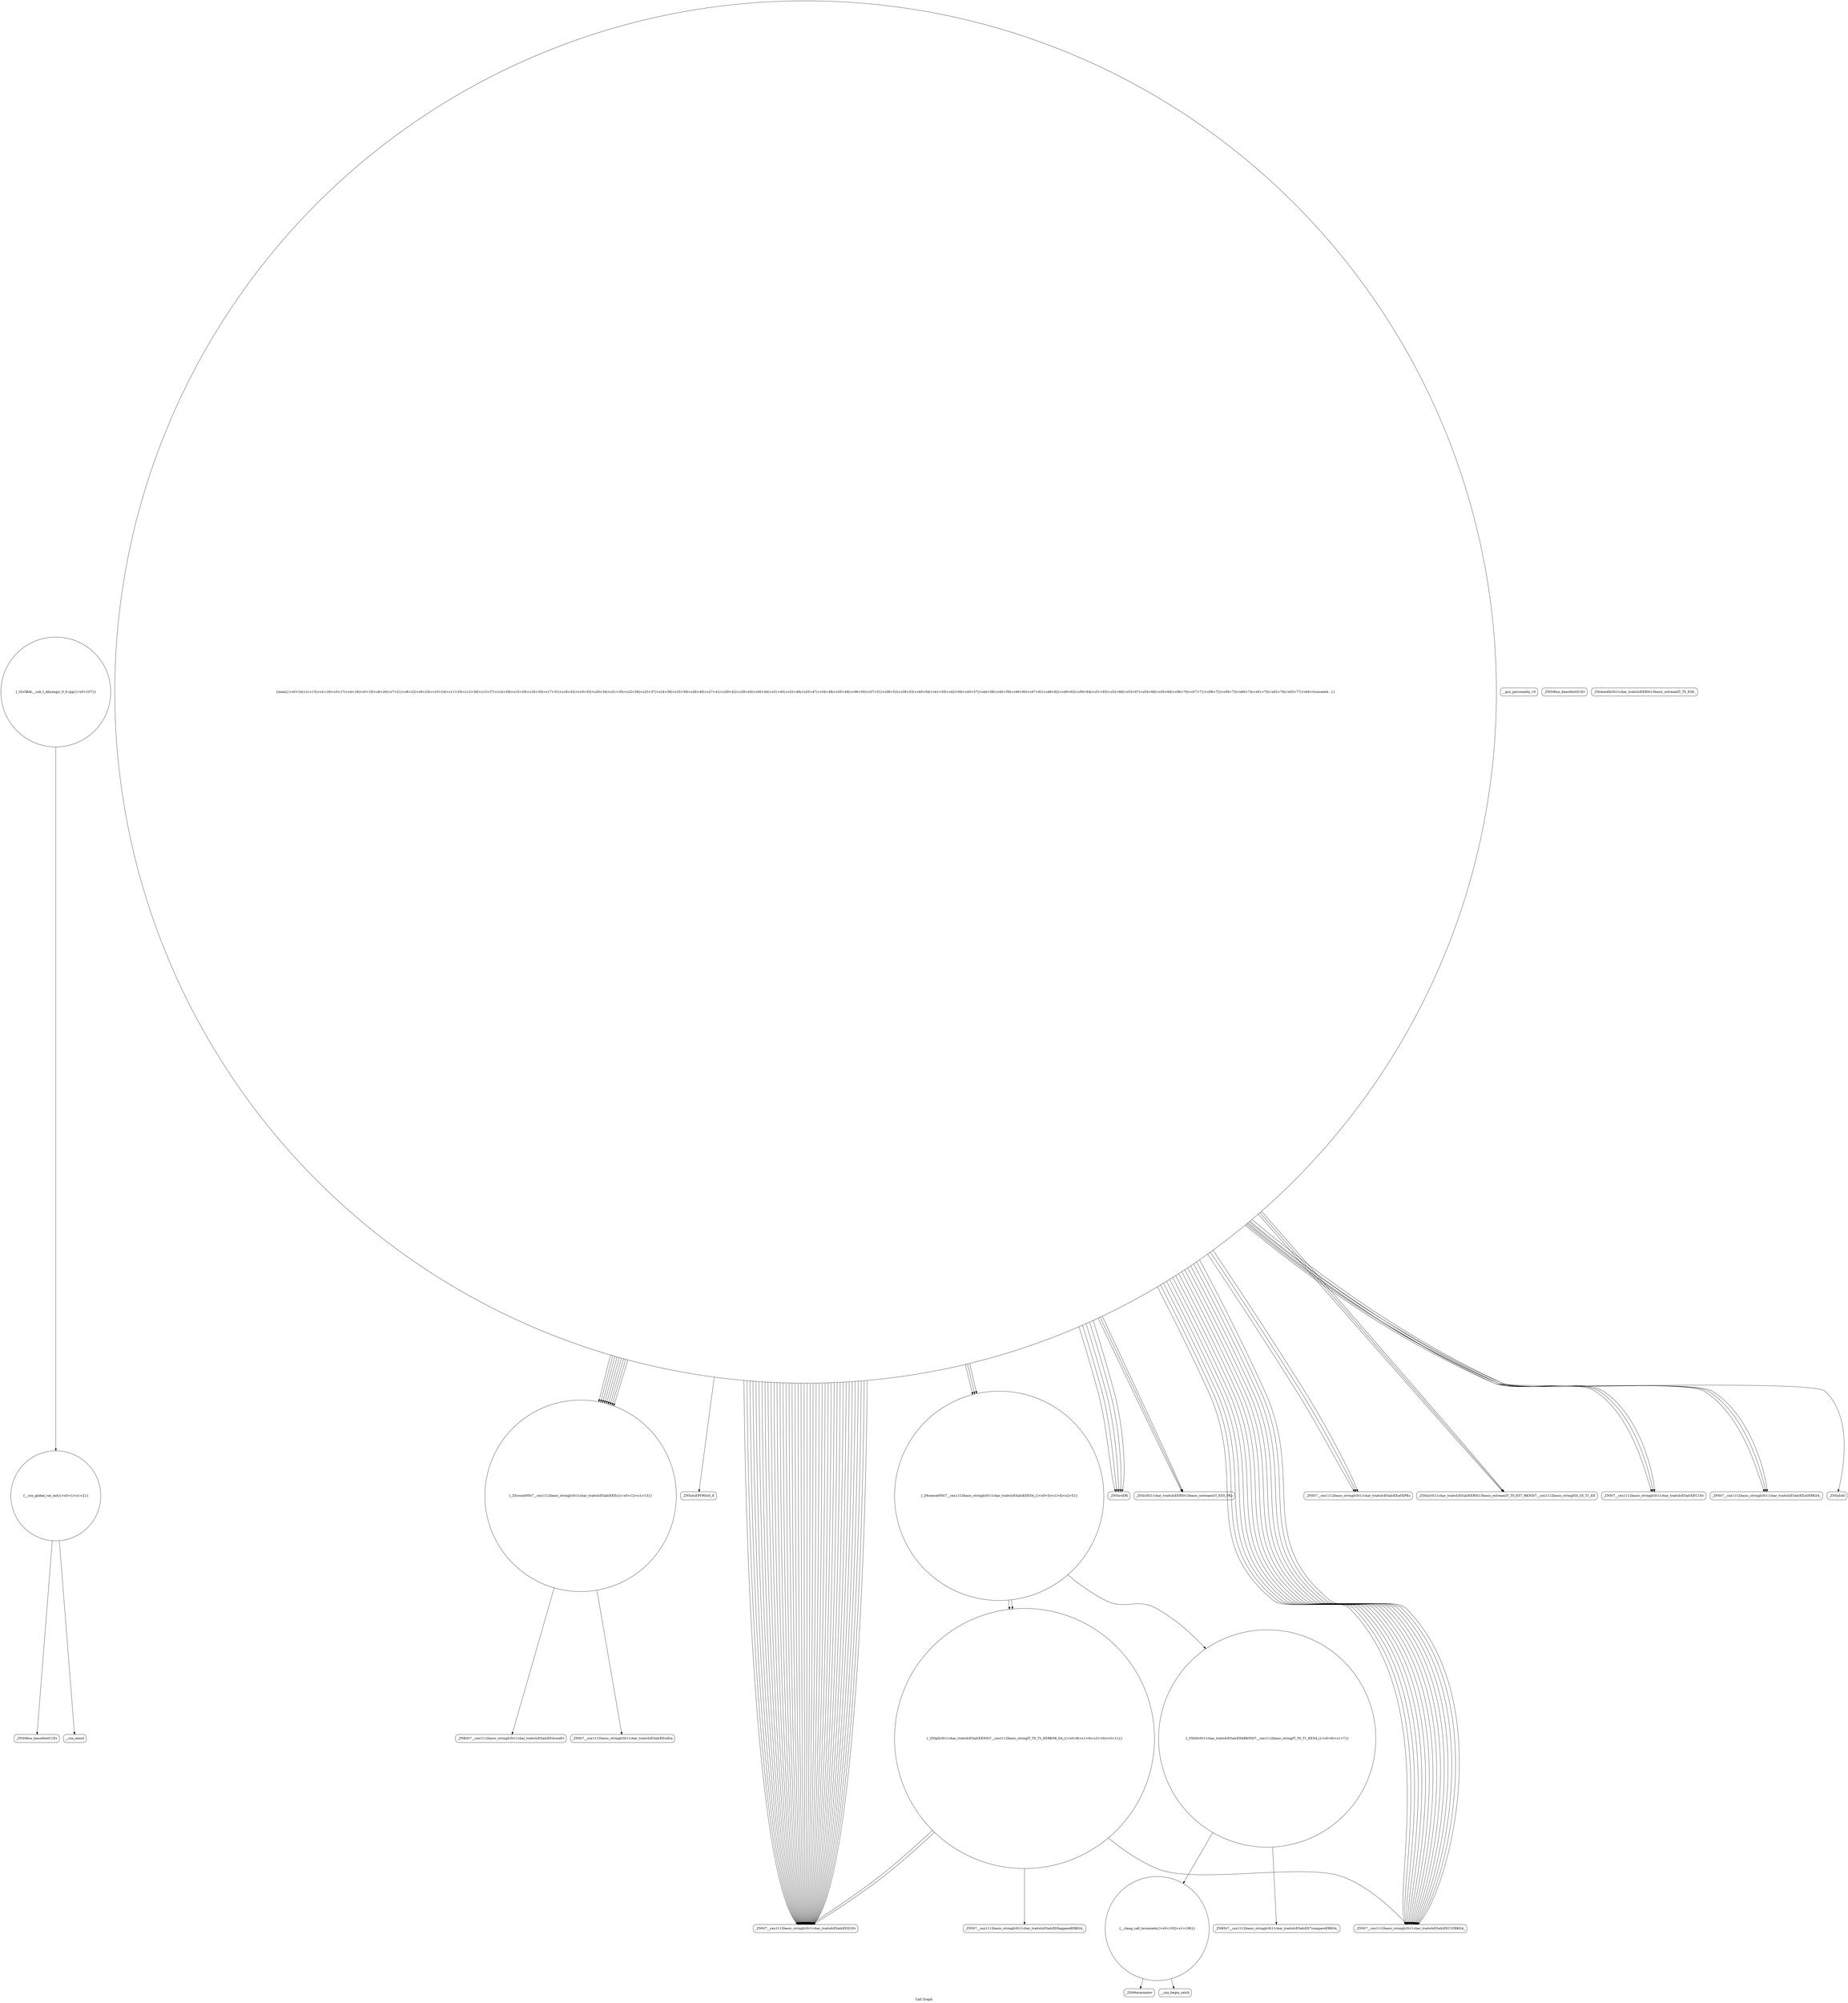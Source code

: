 digraph "Call Graph" {
	label="Call Graph";

	Node0x55759f5d4380 [shape=record,shape=circle,label="{__cxx_global_var_init|{<s0>1|<s1>2}}"];
	Node0x55759f5d4380:s0 -> Node0x55759f5d4810[color=black];
	Node0x55759f5d4380:s1 -> Node0x55759f5d4910[color=black];
	Node0x55759f5d5490 [shape=record,shape=Mrecord,label="{_ZSt9terminatev}"];
	Node0x55759f5d4b10 [shape=record,shape=circle,label="{_Z5countNSt7__cxx1112basic_stringIcSt11char_traitsIcESaIcEEEc|{<s0>12|<s1>13}}"];
	Node0x55759f5d4b10:s0 -> Node0x55759f5d4b90[color=black];
	Node0x55759f5d4b10:s1 -> Node0x55759f5d4c10[color=black];
	Node0x55759f5d4e90 [shape=record,shape=Mrecord,label="{__gxx_personality_v0}"];
	Node0x55759f5d5210 [shape=record,shape=Mrecord,label="{_ZNSolsEPFRSoS_E}"];
	Node0x55759f5d4890 [shape=record,shape=Mrecord,label="{_ZNSt8ios_base4InitD1Ev}"];
	Node0x55759f5d5590 [shape=record,shape=circle,label="{_GLOBAL__sub_I_Ahyangyi_0_0.cpp|{<s0>107}}"];
	Node0x55759f5d5590:s0 -> Node0x55759f5d4380[color=black];
	Node0x55759f5d4c10 [shape=record,shape=Mrecord,label="{_ZNSt7__cxx1112basic_stringIcSt11char_traitsIcESaIcEEixEm}"];
	Node0x55759f5d4f90 [shape=record,shape=Mrecord,label="{_ZNSt7__cxx1112basic_stringIcSt11char_traitsIcESaIcEED1Ev}"];
	Node0x55759f5d5310 [shape=record,shape=Mrecord,label="{_ZNKSt7__cxx1112basic_stringIcSt11char_traitsIcESaIcEE7compareERKS4_}"];
	Node0x55759f5d4990 [shape=record,shape=circle,label="{_Z6concatNSt7__cxx1112basic_stringIcSt11char_traitsIcESaIcEEES4_|{<s0>3|<s1>4|<s2>5}}"];
	Node0x55759f5d4990:s0 -> Node0x55759f5d4a10[color=black];
	Node0x55759f5d4990:s1 -> Node0x55759f5d4a90[color=black];
	Node0x55759f5d4990:s2 -> Node0x55759f5d4a90[color=black];
	Node0x55759f5d4d10 [shape=record,shape=Mrecord,label="{_ZNSirsERi}"];
	Node0x55759f5d5090 [shape=record,shape=Mrecord,label="{_ZStlsISt11char_traitsIcEERSt13basic_ostreamIcT_ES5_PKc}"];
	Node0x55759f5d5410 [shape=record,shape=Mrecord,label="{__cxa_begin_catch}"];
	Node0x55759f5d4a90 [shape=record,shape=circle,label="{_ZStplIcSt11char_traitsIcESaIcEENSt7__cxx1112basic_stringIT_T0_T1_EERKS8_SA_|{<s0>8|<s1>9|<s2>10|<s3>11}}"];
	Node0x55759f5d4a90:s0 -> Node0x55759f5d4f10[color=black];
	Node0x55759f5d4a90:s1 -> Node0x55759f5d5510[color=black];
	Node0x55759f5d4a90:s2 -> Node0x55759f5d4f90[color=black];
	Node0x55759f5d4a90:s3 -> Node0x55759f5d4f90[color=black];
	Node0x55759f5d4e10 [shape=record,shape=Mrecord,label="{_ZNSt7__cxx1112basic_stringIcSt11char_traitsIcESaIcEEaSEPKc}"];
	Node0x55759f5d5190 [shape=record,shape=Mrecord,label="{_ZStlsIcSt11char_traitsIcESaIcEERSt13basic_ostreamIT_T0_ES7_RKNSt7__cxx1112basic_stringIS4_S5_T1_EE}"];
	Node0x55759f5d4810 [shape=record,shape=Mrecord,label="{_ZNSt8ios_base4InitC1Ev}"];
	Node0x55759f5d5510 [shape=record,shape=Mrecord,label="{_ZNSt7__cxx1112basic_stringIcSt11char_traitsIcESaIcEE6appendERKS4_}"];
	Node0x55759f5d4b90 [shape=record,shape=Mrecord,label="{_ZNKSt7__cxx1112basic_stringIcSt11char_traitsIcESaIcEE4sizeEv}"];
	Node0x55759f5d4f10 [shape=record,shape=Mrecord,label="{_ZNSt7__cxx1112basic_stringIcSt11char_traitsIcESaIcEEC1ERKS4_}"];
	Node0x55759f5d5290 [shape=record,shape=Mrecord,label="{_ZSt4endlIcSt11char_traitsIcEERSt13basic_ostreamIT_T0_ES6_}"];
	Node0x55759f5d4910 [shape=record,shape=Mrecord,label="{__cxa_atexit}"];
	Node0x55759f5d4c90 [shape=record,shape=circle,label="{main|{<s0>14|<s1>15|<s2>16|<s3>17|<s4>18|<s5>19|<s6>20|<s7>21|<s8>22|<s9>23|<s10>24|<s11>25|<s12>26|<s13>27|<s14>28|<s15>29|<s16>30|<s17>31|<s18>32|<s19>33|<s20>34|<s21>35|<s22>36|<s23>37|<s24>38|<s25>39|<s26>40|<s27>41|<s28>42|<s29>43|<s30>44|<s31>45|<s32>46|<s33>47|<s34>48|<s35>49|<s36>50|<s37>51|<s38>52|<s39>53|<s40>54|<s41>55|<s42>56|<s43>57|<s44>58|<s45>59|<s46>60|<s47>61|<s48>62|<s49>63|<s50>64|<s51>65|<s52>66|<s53>67|<s54>68|<s55>69|<s56>70|<s57>71|<s58>72|<s59>73|<s60>74|<s61>75|<s62>76|<s63>77|<s64>truncated...}}"];
	Node0x55759f5d4c90:s0 -> Node0x55759f5d4d10[color=black];
	Node0x55759f5d4c90:s1 -> Node0x55759f5d4d10[color=black];
	Node0x55759f5d4c90:s2 -> Node0x55759f5d4d10[color=black];
	Node0x55759f5d4c90:s3 -> Node0x55759f5d4d10[color=black];
	Node0x55759f5d4c90:s4 -> Node0x55759f5d4d10[color=black];
	Node0x55759f5d4c90:s5 -> Node0x55759f5d4d90[color=black];
	Node0x55759f5d4c90:s6 -> Node0x55759f5d4d90[color=black];
	Node0x55759f5d4c90:s7 -> Node0x55759f5d4d90[color=black];
	Node0x55759f5d4c90:s8 -> Node0x55759f5d4e10[color=black];
	Node0x55759f5d4c90:s9 -> Node0x55759f5d4e10[color=black];
	Node0x55759f5d4c90:s10 -> Node0x55759f5d4e10[color=black];
	Node0x55759f5d4c90:s11 -> Node0x55759f5d4f10[color=black];
	Node0x55759f5d4c90:s12 -> Node0x55759f5d4f10[color=black];
	Node0x55759f5d4c90:s13 -> Node0x55759f5d4990[color=black];
	Node0x55759f5d4c90:s14 -> Node0x55759f5d4f90[color=black];
	Node0x55759f5d4c90:s15 -> Node0x55759f5d4f90[color=black];
	Node0x55759f5d4c90:s16 -> Node0x55759f5d4f10[color=black];
	Node0x55759f5d4c90:s17 -> Node0x55759f5d4f10[color=black];
	Node0x55759f5d4c90:s18 -> Node0x55759f5d4990[color=black];
	Node0x55759f5d4c90:s19 -> Node0x55759f5d4f90[color=black];
	Node0x55759f5d4c90:s20 -> Node0x55759f5d4f90[color=black];
	Node0x55759f5d4c90:s21 -> Node0x55759f5d4f10[color=black];
	Node0x55759f5d4c90:s22 -> Node0x55759f5d4f10[color=black];
	Node0x55759f5d4c90:s23 -> Node0x55759f5d4990[color=black];
	Node0x55759f5d4c90:s24 -> Node0x55759f5d4f90[color=black];
	Node0x55759f5d4c90:s25 -> Node0x55759f5d4f90[color=black];
	Node0x55759f5d4c90:s26 -> Node0x55759f5d5010[color=black];
	Node0x55759f5d4c90:s27 -> Node0x55759f5d5010[color=black];
	Node0x55759f5d4c90:s28 -> Node0x55759f5d5010[color=black];
	Node0x55759f5d4c90:s29 -> Node0x55759f5d4f90[color=black];
	Node0x55759f5d4c90:s30 -> Node0x55759f5d4f90[color=black];
	Node0x55759f5d4c90:s31 -> Node0x55759f5d4f90[color=black];
	Node0x55759f5d4c90:s32 -> Node0x55759f5d4f90[color=black];
	Node0x55759f5d4c90:s33 -> Node0x55759f5d4f90[color=black];
	Node0x55759f5d4c90:s34 -> Node0x55759f5d4f90[color=black];
	Node0x55759f5d4c90:s35 -> Node0x55759f5d4f90[color=black];
	Node0x55759f5d4c90:s36 -> Node0x55759f5d4f90[color=black];
	Node0x55759f5d4c90:s37 -> Node0x55759f5d4f90[color=black];
	Node0x55759f5d4c90:s38 -> Node0x55759f5d4f90[color=black];
	Node0x55759f5d4c90:s39 -> Node0x55759f5d4f90[color=black];
	Node0x55759f5d4c90:s40 -> Node0x55759f5d4f90[color=black];
	Node0x55759f5d4c90:s41 -> Node0x55759f5d5090[color=black];
	Node0x55759f5d4c90:s42 -> Node0x55759f5d5110[color=black];
	Node0x55759f5d4c90:s43 -> Node0x55759f5d5090[color=black];
	Node0x55759f5d4c90:s44 -> Node0x55759f5d4f10[color=black];
	Node0x55759f5d4c90:s45 -> Node0x55759f5d4b10[color=black];
	Node0x55759f5d4c90:s46 -> Node0x55759f5d4f10[color=black];
	Node0x55759f5d4c90:s47 -> Node0x55759f5d4b10[color=black];
	Node0x55759f5d4c90:s48 -> Node0x55759f5d4f10[color=black];
	Node0x55759f5d4c90:s49 -> Node0x55759f5d4b10[color=black];
	Node0x55759f5d4c90:s50 -> Node0x55759f5d4f90[color=black];
	Node0x55759f5d4c90:s51 -> Node0x55759f5d4f90[color=black];
	Node0x55759f5d4c90:s52 -> Node0x55759f5d4f90[color=black];
	Node0x55759f5d4c90:s53 -> Node0x55759f5d5190[color=black];
	Node0x55759f5d4c90:s54 -> Node0x55759f5d4f90[color=black];
	Node0x55759f5d4c90:s55 -> Node0x55759f5d4f90[color=black];
	Node0x55759f5d4c90:s56 -> Node0x55759f5d4f90[color=black];
	Node0x55759f5d4c90:s57 -> Node0x55759f5d4f10[color=black];
	Node0x55759f5d4c90:s58 -> Node0x55759f5d4b10[color=black];
	Node0x55759f5d4c90:s59 -> Node0x55759f5d4f10[color=black];
	Node0x55759f5d4c90:s60 -> Node0x55759f5d4b10[color=black];
	Node0x55759f5d4c90:s61 -> Node0x55759f5d4f10[color=black];
	Node0x55759f5d4c90:s62 -> Node0x55759f5d4b10[color=black];
	Node0x55759f5d4c90:s63 -> Node0x55759f5d4f90[color=black];
	Node0x55759f5d4c90:s64 -> Node0x55759f5d4f90[color=black];
	Node0x55759f5d4c90:s64 -> Node0x55759f5d4f90[color=black];
	Node0x55759f5d4c90:s64 -> Node0x55759f5d5190[color=black];
	Node0x55759f5d4c90:s64 -> Node0x55759f5d4f90[color=black];
	Node0x55759f5d4c90:s64 -> Node0x55759f5d4f90[color=black];
	Node0x55759f5d4c90:s64 -> Node0x55759f5d4f90[color=black];
	Node0x55759f5d4c90:s64 -> Node0x55759f5d4f10[color=black];
	Node0x55759f5d4c90:s64 -> Node0x55759f5d4b10[color=black];
	Node0x55759f5d4c90:s64 -> Node0x55759f5d4f10[color=black];
	Node0x55759f5d4c90:s64 -> Node0x55759f5d4b10[color=black];
	Node0x55759f5d4c90:s64 -> Node0x55759f5d4f10[color=black];
	Node0x55759f5d4c90:s64 -> Node0x55759f5d4b10[color=black];
	Node0x55759f5d4c90:s64 -> Node0x55759f5d4f90[color=black];
	Node0x55759f5d4c90:s64 -> Node0x55759f5d4f90[color=black];
	Node0x55759f5d4c90:s64 -> Node0x55759f5d4f90[color=black];
	Node0x55759f5d4c90:s64 -> Node0x55759f5d5190[color=black];
	Node0x55759f5d4c90:s64 -> Node0x55759f5d4f90[color=black];
	Node0x55759f5d4c90:s64 -> Node0x55759f5d4f90[color=black];
	Node0x55759f5d4c90:s64 -> Node0x55759f5d4f90[color=black];
	Node0x55759f5d4c90:s64 -> Node0x55759f5d5090[color=black];
	Node0x55759f5d4c90:s64 -> Node0x55759f5d5210[color=black];
	Node0x55759f5d4c90:s64 -> Node0x55759f5d4f90[color=black];
	Node0x55759f5d4c90:s64 -> Node0x55759f5d4f90[color=black];
	Node0x55759f5d4c90:s64 -> Node0x55759f5d4f90[color=black];
	Node0x55759f5d4c90:s64 -> Node0x55759f5d4f90[color=black];
	Node0x55759f5d4c90:s64 -> Node0x55759f5d4f90[color=black];
	Node0x55759f5d4c90:s64 -> Node0x55759f5d4f90[color=black];
	Node0x55759f5d5010 [shape=record,shape=Mrecord,label="{_ZNSt7__cxx1112basic_stringIcSt11char_traitsIcESaIcEEaSERKS4_}"];
	Node0x55759f5d5390 [shape=record,shape=circle,label="{__clang_call_terminate|{<s0>105|<s1>106}}"];
	Node0x55759f5d5390:s0 -> Node0x55759f5d5410[color=black];
	Node0x55759f5d5390:s1 -> Node0x55759f5d5490[color=black];
	Node0x55759f5d4a10 [shape=record,shape=circle,label="{_ZStltIcSt11char_traitsIcESaIcEEbRKNSt7__cxx1112basic_stringIT_T0_T1_EESA_|{<s0>6|<s1>7}}"];
	Node0x55759f5d4a10:s0 -> Node0x55759f5d5310[color=black];
	Node0x55759f5d4a10:s1 -> Node0x55759f5d5390[color=black];
	Node0x55759f5d4d90 [shape=record,shape=Mrecord,label="{_ZNSt7__cxx1112basic_stringIcSt11char_traitsIcESaIcEEC1Ev}"];
	Node0x55759f5d5110 [shape=record,shape=Mrecord,label="{_ZNSolsEi}"];
}

